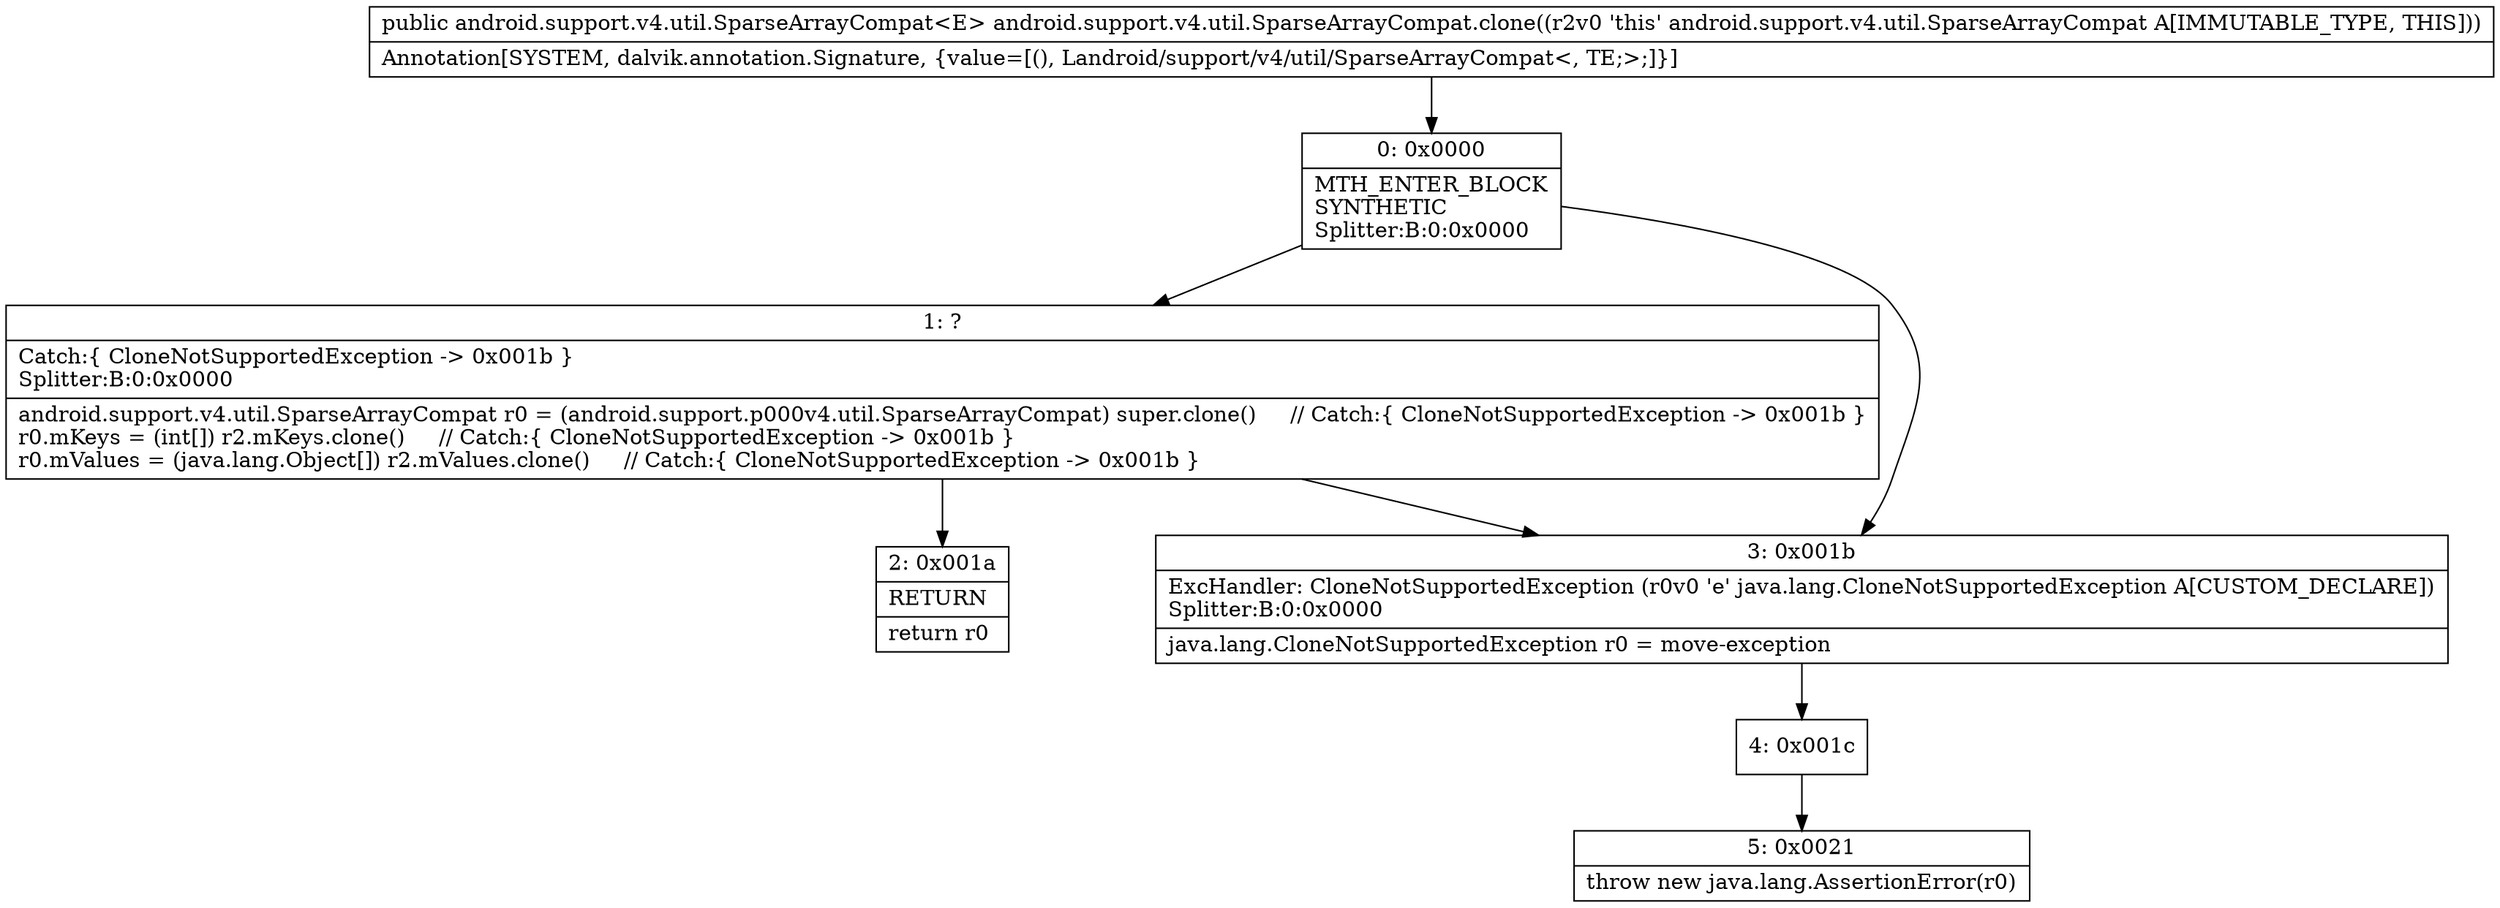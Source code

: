 digraph "CFG forandroid.support.v4.util.SparseArrayCompat.clone()Landroid\/support\/v4\/util\/SparseArrayCompat;" {
Node_0 [shape=record,label="{0\:\ 0x0000|MTH_ENTER_BLOCK\lSYNTHETIC\lSplitter:B:0:0x0000\l}"];
Node_1 [shape=record,label="{1\:\ ?|Catch:\{ CloneNotSupportedException \-\> 0x001b \}\lSplitter:B:0:0x0000\l|android.support.v4.util.SparseArrayCompat r0 = (android.support.p000v4.util.SparseArrayCompat) super.clone()     \/\/ Catch:\{ CloneNotSupportedException \-\> 0x001b \}\lr0.mKeys = (int[]) r2.mKeys.clone()     \/\/ Catch:\{ CloneNotSupportedException \-\> 0x001b \}\lr0.mValues = (java.lang.Object[]) r2.mValues.clone()     \/\/ Catch:\{ CloneNotSupportedException \-\> 0x001b \}\l}"];
Node_2 [shape=record,label="{2\:\ 0x001a|RETURN\l|return r0\l}"];
Node_3 [shape=record,label="{3\:\ 0x001b|ExcHandler: CloneNotSupportedException (r0v0 'e' java.lang.CloneNotSupportedException A[CUSTOM_DECLARE])\lSplitter:B:0:0x0000\l|java.lang.CloneNotSupportedException r0 = move\-exception\l}"];
Node_4 [shape=record,label="{4\:\ 0x001c}"];
Node_5 [shape=record,label="{5\:\ 0x0021|throw new java.lang.AssertionError(r0)\l}"];
MethodNode[shape=record,label="{public android.support.v4.util.SparseArrayCompat\<E\> android.support.v4.util.SparseArrayCompat.clone((r2v0 'this' android.support.v4.util.SparseArrayCompat A[IMMUTABLE_TYPE, THIS]))  | Annotation[SYSTEM, dalvik.annotation.Signature, \{value=[(), Landroid\/support\/v4\/util\/SparseArrayCompat\<, TE;\>;]\}]\l}"];
MethodNode -> Node_0;
Node_0 -> Node_1;
Node_0 -> Node_3;
Node_1 -> Node_2;
Node_1 -> Node_3;
Node_3 -> Node_4;
Node_4 -> Node_5;
}

